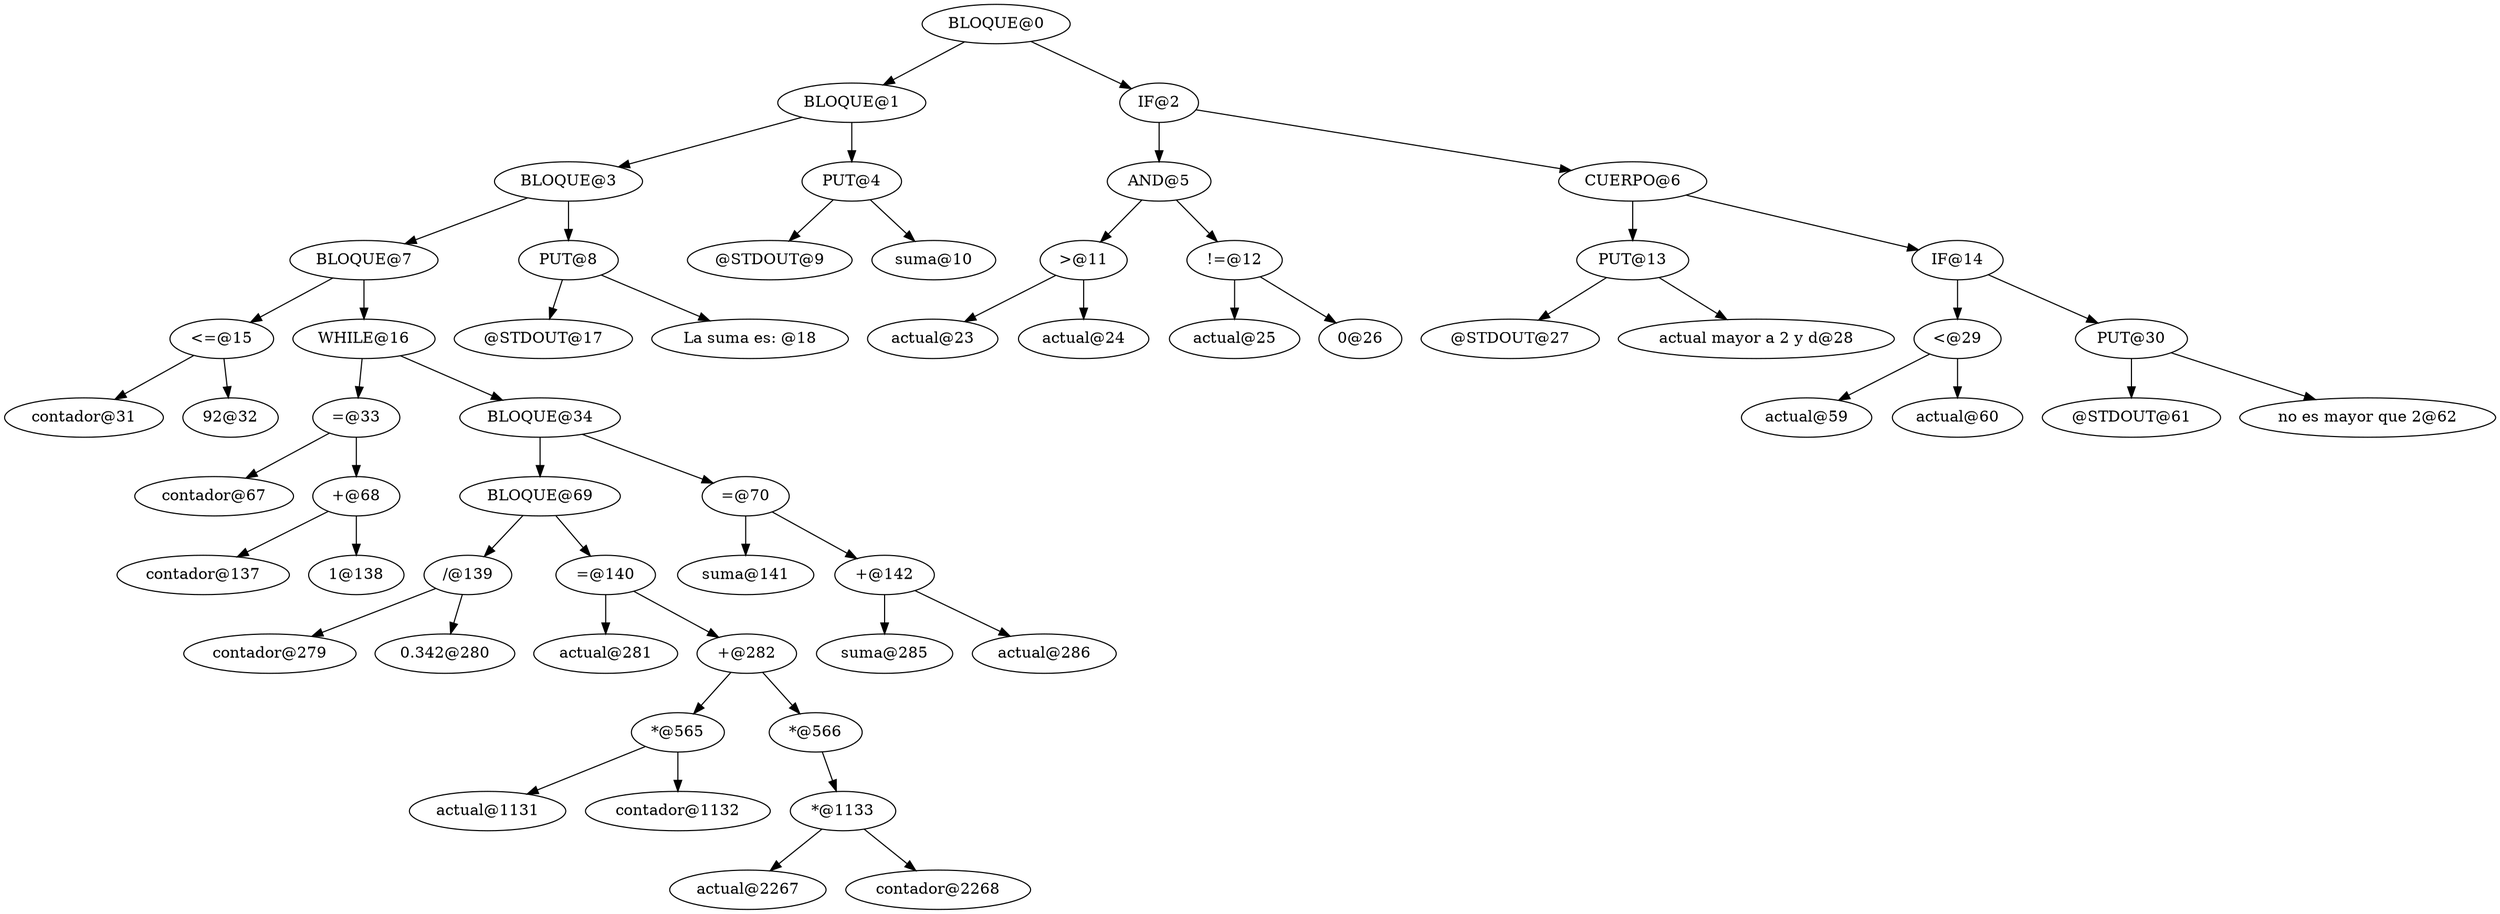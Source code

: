 digraph G {
	"BLOQUE@0" -> "BLOQUE@1"
	"BLOQUE@0" -> "IF@2"
	"BLOQUE@1" -> "BLOQUE@3"
	"BLOQUE@1" -> "PUT@4"
	"BLOQUE@3" -> "BLOQUE@7"
	"BLOQUE@3" -> "PUT@8"
	"BLOQUE@7" -> "<=@15"
	"BLOQUE@7" -> "WHILE@16"
	"<=@15" -> "contador@31"
	"<=@15" -> "92@32"
	"WHILE@16" -> "=@33"
	"WHILE@16" -> "BLOQUE@34"
	"=@33" -> "contador@67"
	"=@33" -> "+@68"
	"+@68" -> "contador@137"
	"+@68" -> "1@138"
	"BLOQUE@34" -> "BLOQUE@69"
	"BLOQUE@34" -> "=@70"
	"BLOQUE@69" -> "/@139"
	"BLOQUE@69" -> "=@140"
	"/@139" -> "contador@279"
	"/@139" -> "0.342@280"
	"=@140" -> "actual@281"
	"=@140" -> "+@282"
	"+@282" -> "*@565"
	"+@282" -> "*@566"
	"*@565" -> "actual@1131"
	"*@565" -> "contador@1132"
	"*@566" -> "*@1133"
	"*@1133" -> "actual@2267"
	"*@1133" -> "contador@2268"
	"=@70" -> "suma@141"
	"=@70" -> "+@142"
	"+@142" -> "suma@285"
	"+@142" -> "actual@286"
	"PUT@8" -> "@STDOUT@17"
	"PUT@8" -> "La suma es: @18"
	"PUT@4" -> "@STDOUT@9"
	"PUT@4" -> "suma@10"
	"IF@2" -> "AND@5"
	"IF@2" -> "CUERPO@6"
	"AND@5" -> ">@11"
	"AND@5" -> "!=@12"
	">@11" -> "actual@23"
	">@11" -> "actual@24"
	"!=@12" -> "actual@25"
	"!=@12" -> "0@26"
	"CUERPO@6" -> "PUT@13"
	"CUERPO@6" -> "IF@14"
	"PUT@13" -> "@STDOUT@27"
	"PUT@13" -> "actual mayor a 2 y d@28"
	"IF@14" -> "<@29"
	"IF@14" -> "PUT@30"
	"<@29" -> "actual@59"
	"<@29" -> "actual@60"
	"PUT@30" -> "@STDOUT@61"
	"PUT@30" -> "no es mayor que 2@62"
}